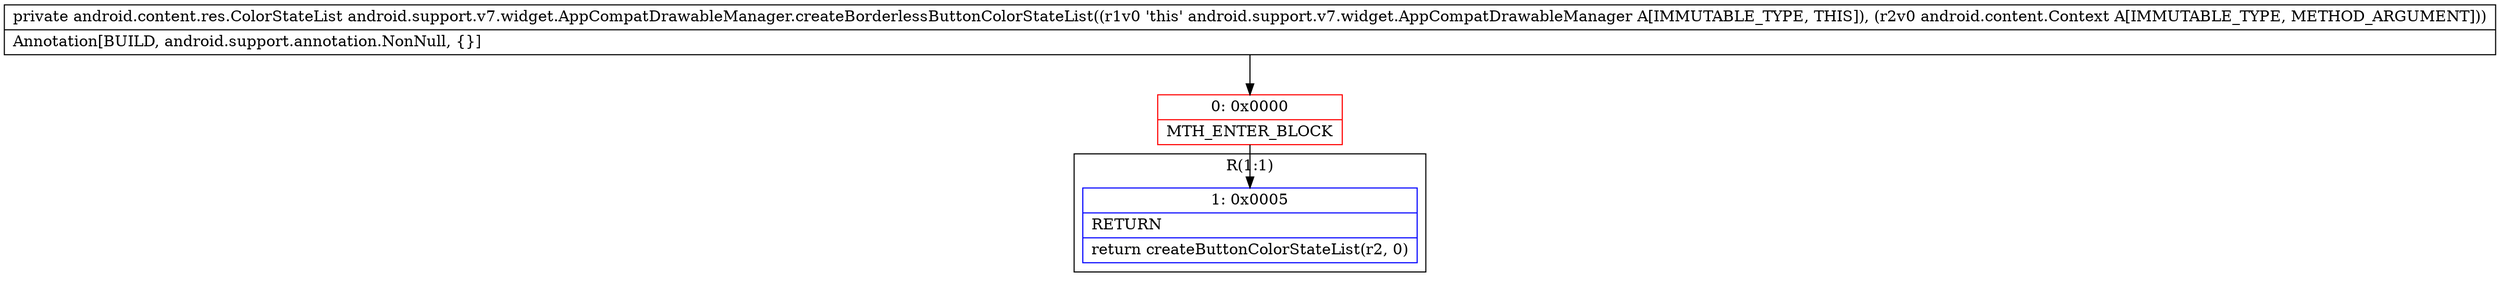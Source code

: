 digraph "CFG forandroid.support.v7.widget.AppCompatDrawableManager.createBorderlessButtonColorStateList(Landroid\/content\/Context;)Landroid\/content\/res\/ColorStateList;" {
subgraph cluster_Region_707225633 {
label = "R(1:1)";
node [shape=record,color=blue];
Node_1 [shape=record,label="{1\:\ 0x0005|RETURN\l|return createButtonColorStateList(r2, 0)\l}"];
}
Node_0 [shape=record,color=red,label="{0\:\ 0x0000|MTH_ENTER_BLOCK\l}"];
MethodNode[shape=record,label="{private android.content.res.ColorStateList android.support.v7.widget.AppCompatDrawableManager.createBorderlessButtonColorStateList((r1v0 'this' android.support.v7.widget.AppCompatDrawableManager A[IMMUTABLE_TYPE, THIS]), (r2v0 android.content.Context A[IMMUTABLE_TYPE, METHOD_ARGUMENT]))  | Annotation[BUILD, android.support.annotation.NonNull, \{\}]\l}"];
MethodNode -> Node_0;
Node_0 -> Node_1;
}

